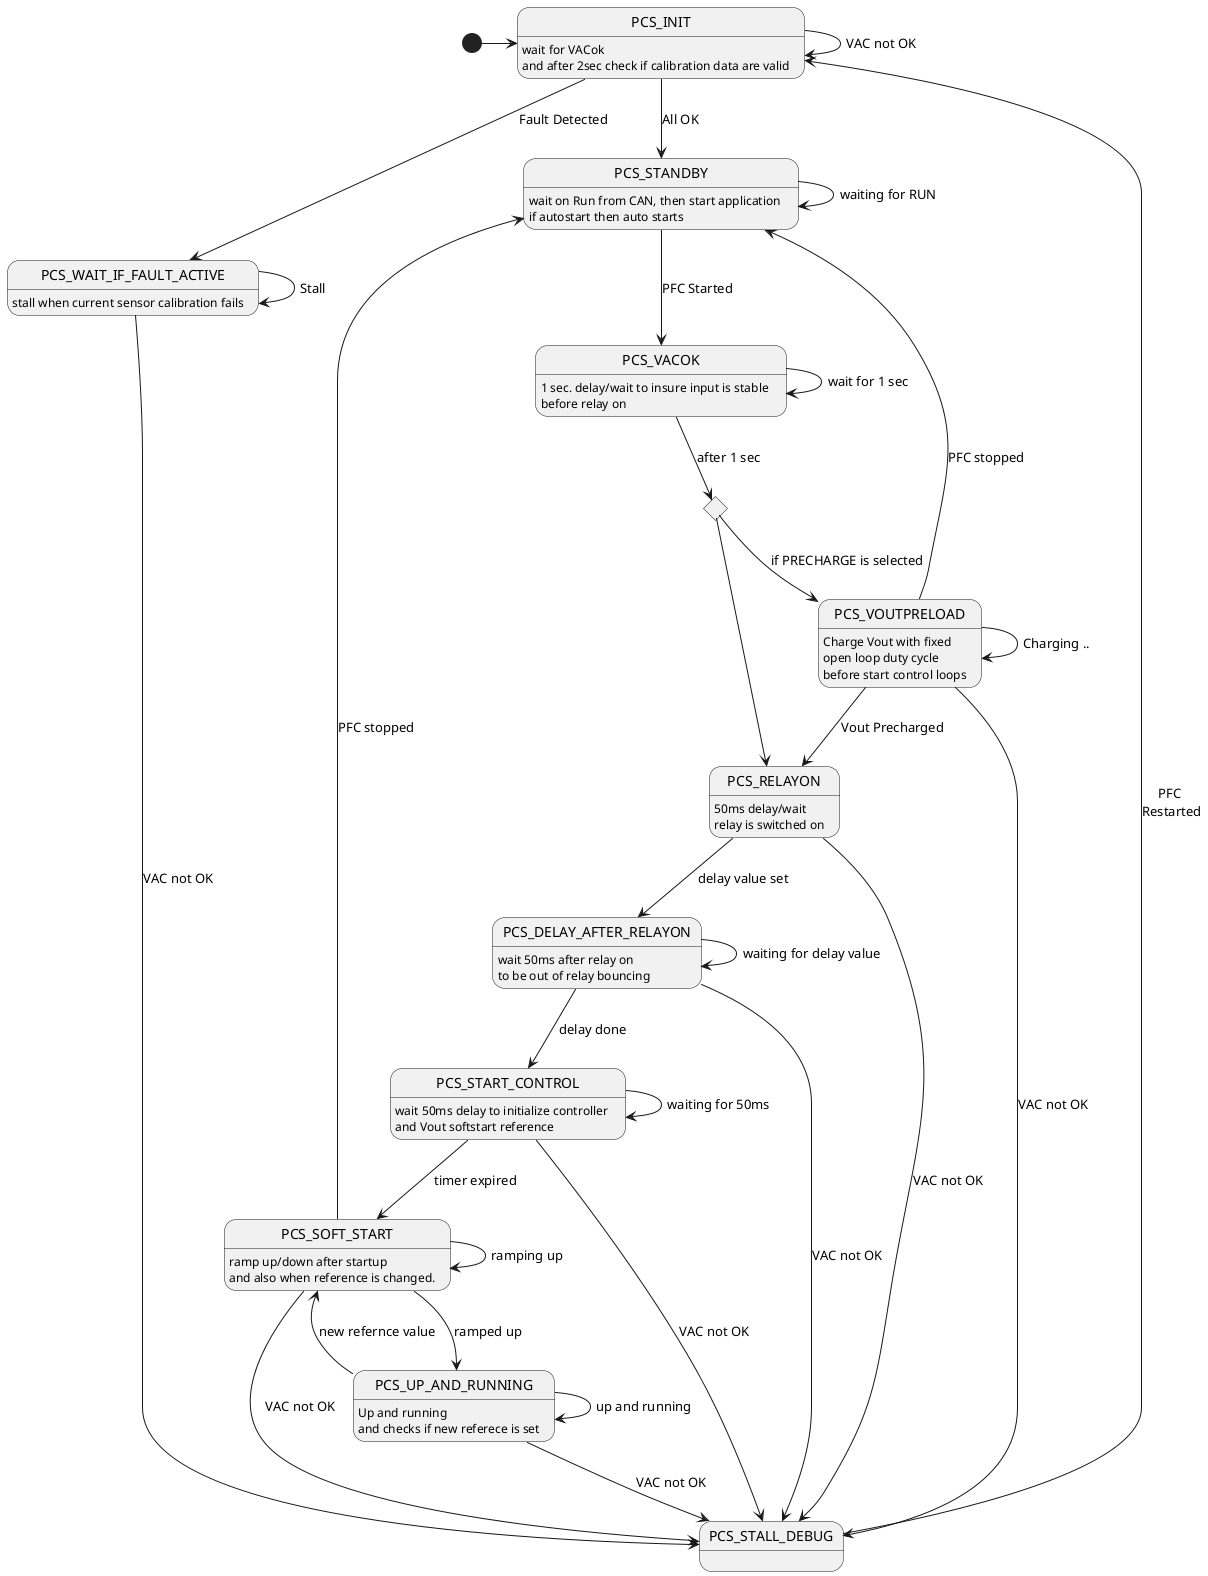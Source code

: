 @startuml

state PRECHARGE <<choice>>

[*] -> PCS_INIT

PCS_INIT : wait for VACok \nand after 2sec check if calibration data are valid
PCS_INIT --> PCS_WAIT_IF_FAULT_ACTIVE : Fault Detected
PCS_INIT --> PCS_INIT : VAC not OK
PCS_INIT --> PCS_STANDBY : All OK

PCS_WAIT_IF_FAULT_ACTIVE :stall when current sensor calibration fails
PCS_WAIT_IF_FAULT_ACTIVE --> PCS_WAIT_IF_FAULT_ACTIVE : Stall
PCS_WAIT_IF_FAULT_ACTIVE --> PCS_STALL_DEBUG : VAC not OK

PCS_STANDBY: wait on Run from CAN, then start application \nif autostart then auto starts
PCS_STANDBY --> PCS_STANDBY : waiting for RUN
PCS_STANDBY --> PCS_VACOK : PFC Started

PCS_VACOK:1 sec. delay/wait to insure input is stable \nbefore relay on
PCS_VACOK --> PRECHARGE : after 1 sec
PCS_VACOK --> PCS_VACOK : wait for 1 sec

PRECHARGE --> PCS_VOUTPRELOAD : if PRECHARGE is selected
PRECHARGE --> PCS_RELAYON

PCS_VOUTPRELOAD: Charge Vout with fixed \nopen loop duty cycle \nbefore start control loops
PCS_VOUTPRELOAD --> PCS_RELAYON : Vout Precharged
PCS_VOUTPRELOAD --> PCS_STANDBY : PFC stopped
PCS_VOUTPRELOAD --> PCS_VOUTPRELOAD : Charging .. 
PCS_VOUTPRELOAD --> PCS_STALL_DEBUG : VAC not OK

PCS_RELAYON : 50ms delay/wait \nrelay is switched on
PCS_RELAYON -->PCS_DELAY_AFTER_RELAYON : delay value set
PCS_RELAYON --> PCS_STALL_DEBUG : VAC not OK

PCS_DELAY_AFTER_RELAYON: wait 50ms after relay on \nto be out of relay bouncing
PCS_DELAY_AFTER_RELAYON --> PCS_DELAY_AFTER_RELAYON : waiting for delay value
PCS_DELAY_AFTER_RELAYON --> PCS_START_CONTROL : delay done
PCS_DELAY_AFTER_RELAYON --> PCS_STALL_DEBUG : VAC not OK

PCS_START_CONTROL: wait 50ms delay to initialize controller \nand Vout softstart reference
PCS_START_CONTROL --> PCS_SOFT_START : timer expired
PCS_START_CONTROL --> PCS_START_CONTROL : waiting for 50ms
PCS_START_CONTROL --> PCS_STALL_DEBUG : VAC not OK

PCS_SOFT_START: ramp up/down after startup \nand also when reference is changed.
PCS_SOFT_START --> PCS_SOFT_START : ramping up
PCS_SOFT_START --> PCS_UP_AND_RUNNING : ramped up
PCS_SOFT_START --> PCS_STANDBY : PFC stopped
PCS_SOFT_START --> PCS_STALL_DEBUG : VAC not OK

PCS_UP_AND_RUNNING : Up and running \nand checks if new referece is set
PCS_UP_AND_RUNNING --> PCS_SOFT_START : new refernce value
PCS_UP_AND_RUNNING --> PCS_UP_AND_RUNNING : up and running

PCS_UP_AND_RUNNING --> PCS_STALL_DEBUG : VAC not OK       
        
PCS_STALL_DEBUG ---> PCS_INIT : PFC \nRestarted
@enduml